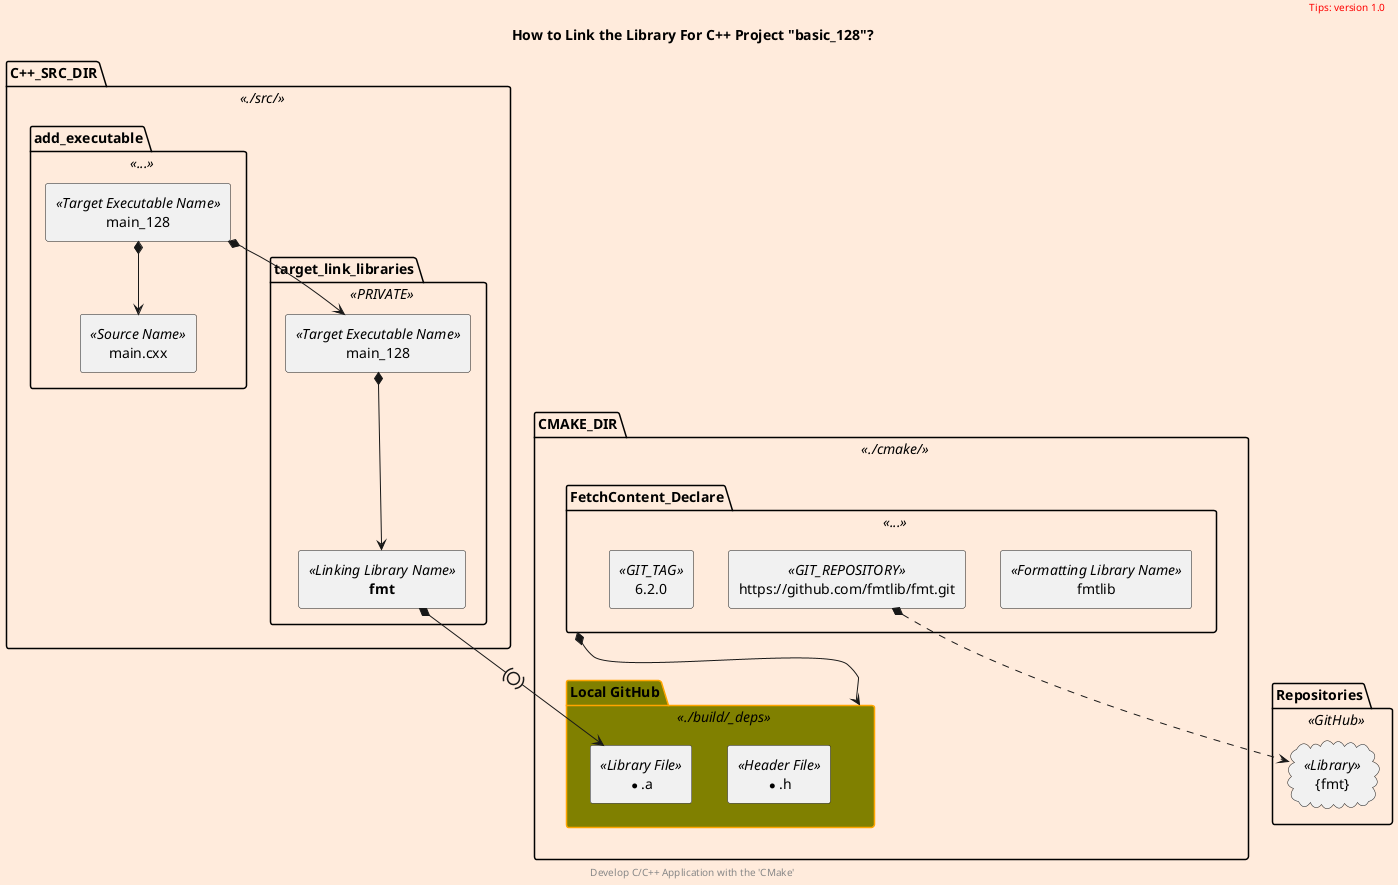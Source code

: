 @startuml what-github
scale 800 width
skinparam backgroundColor #FFEBDC
scale 1

skinparam Folder {
  backgroundColor Olive
  borderColor orange
}

'left to right direction
package C++_SRC_DIR <<./src/>> as cxx_main {
    package add_executable <<...>> {
        rectangle main_128 <<Target Executable Name>> as main_128
        rectangle main.cxx <<Source Name>> as main_cxx
    }
    package target_link_libraries <<PRIVATE>> as target_link_libraries {
        rectangle main_128 <<Target Executable Name>> as main_128_link
        rectangle "**fmt**" <<Linking Library Name>> as lib_fmt
    }

    main_128 *--> main_cxx
    main_128 *--> main_128_link
    
}

package CMAKE_DIR <<./cmake/>> as cmake_dir {
    package FetchContent_Declare <<...>> as fetchcontent_declare {
        rectangle fmtlib <<Formatting Library Name>> as fmtlib
        rectangle "https://github.com/fmtlib/fmt.git" <<GIT_REPOSITORY>> as git_repository
        rectangle "6.2.0" <<GIT_TAG>> as git_tag
    }

    Folder "Local GitHub" <<./build/_deps>> as local_github {
        rectangle "*.h" <<Header File>> as deps_header_file
        rectangle "*.a" <<Library File>> as deps_lib_file
    }

    fetchcontent_declare *--> local_github
}

main_128_link *--> lib_fmt
lib_fmt *-(0)-> deps_lib_file

package Repositories <<GitHub>> as repositories {
    cloud "{fmt}" <<Library>> as github_fmt
}

git_repository *..> github_fmt


title
    How to Link the Library For C++ Project "basic_128"?
end title

header
<font color=red>Tips: version 1.0</font>
endheader

center footer Develop C/C++ Application with the 'CMake'

@enduml